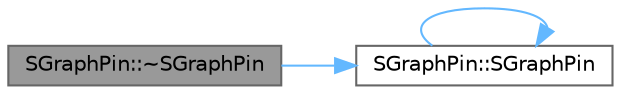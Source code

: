digraph "SGraphPin::~SGraphPin"
{
 // INTERACTIVE_SVG=YES
 // LATEX_PDF_SIZE
  bgcolor="transparent";
  edge [fontname=Helvetica,fontsize=10,labelfontname=Helvetica,labelfontsize=10];
  node [fontname=Helvetica,fontsize=10,shape=box,height=0.2,width=0.4];
  rankdir="LR";
  Node1 [id="Node000001",label="SGraphPin::~SGraphPin",height=0.2,width=0.4,color="gray40", fillcolor="grey60", style="filled", fontcolor="black",tooltip=" "];
  Node1 -> Node2 [id="edge1_Node000001_Node000002",color="steelblue1",style="solid",tooltip=" "];
  Node2 [id="Node000002",label="SGraphPin::SGraphPin",height=0.2,width=0.4,color="grey40", fillcolor="white", style="filled",URL="$df/d9b/classSGraphPin.html#ace8fc494725b21676df8d6de7fe39940",tooltip=" "];
  Node2 -> Node2 [id="edge2_Node000002_Node000002",color="steelblue1",style="solid",tooltip=" "];
}
